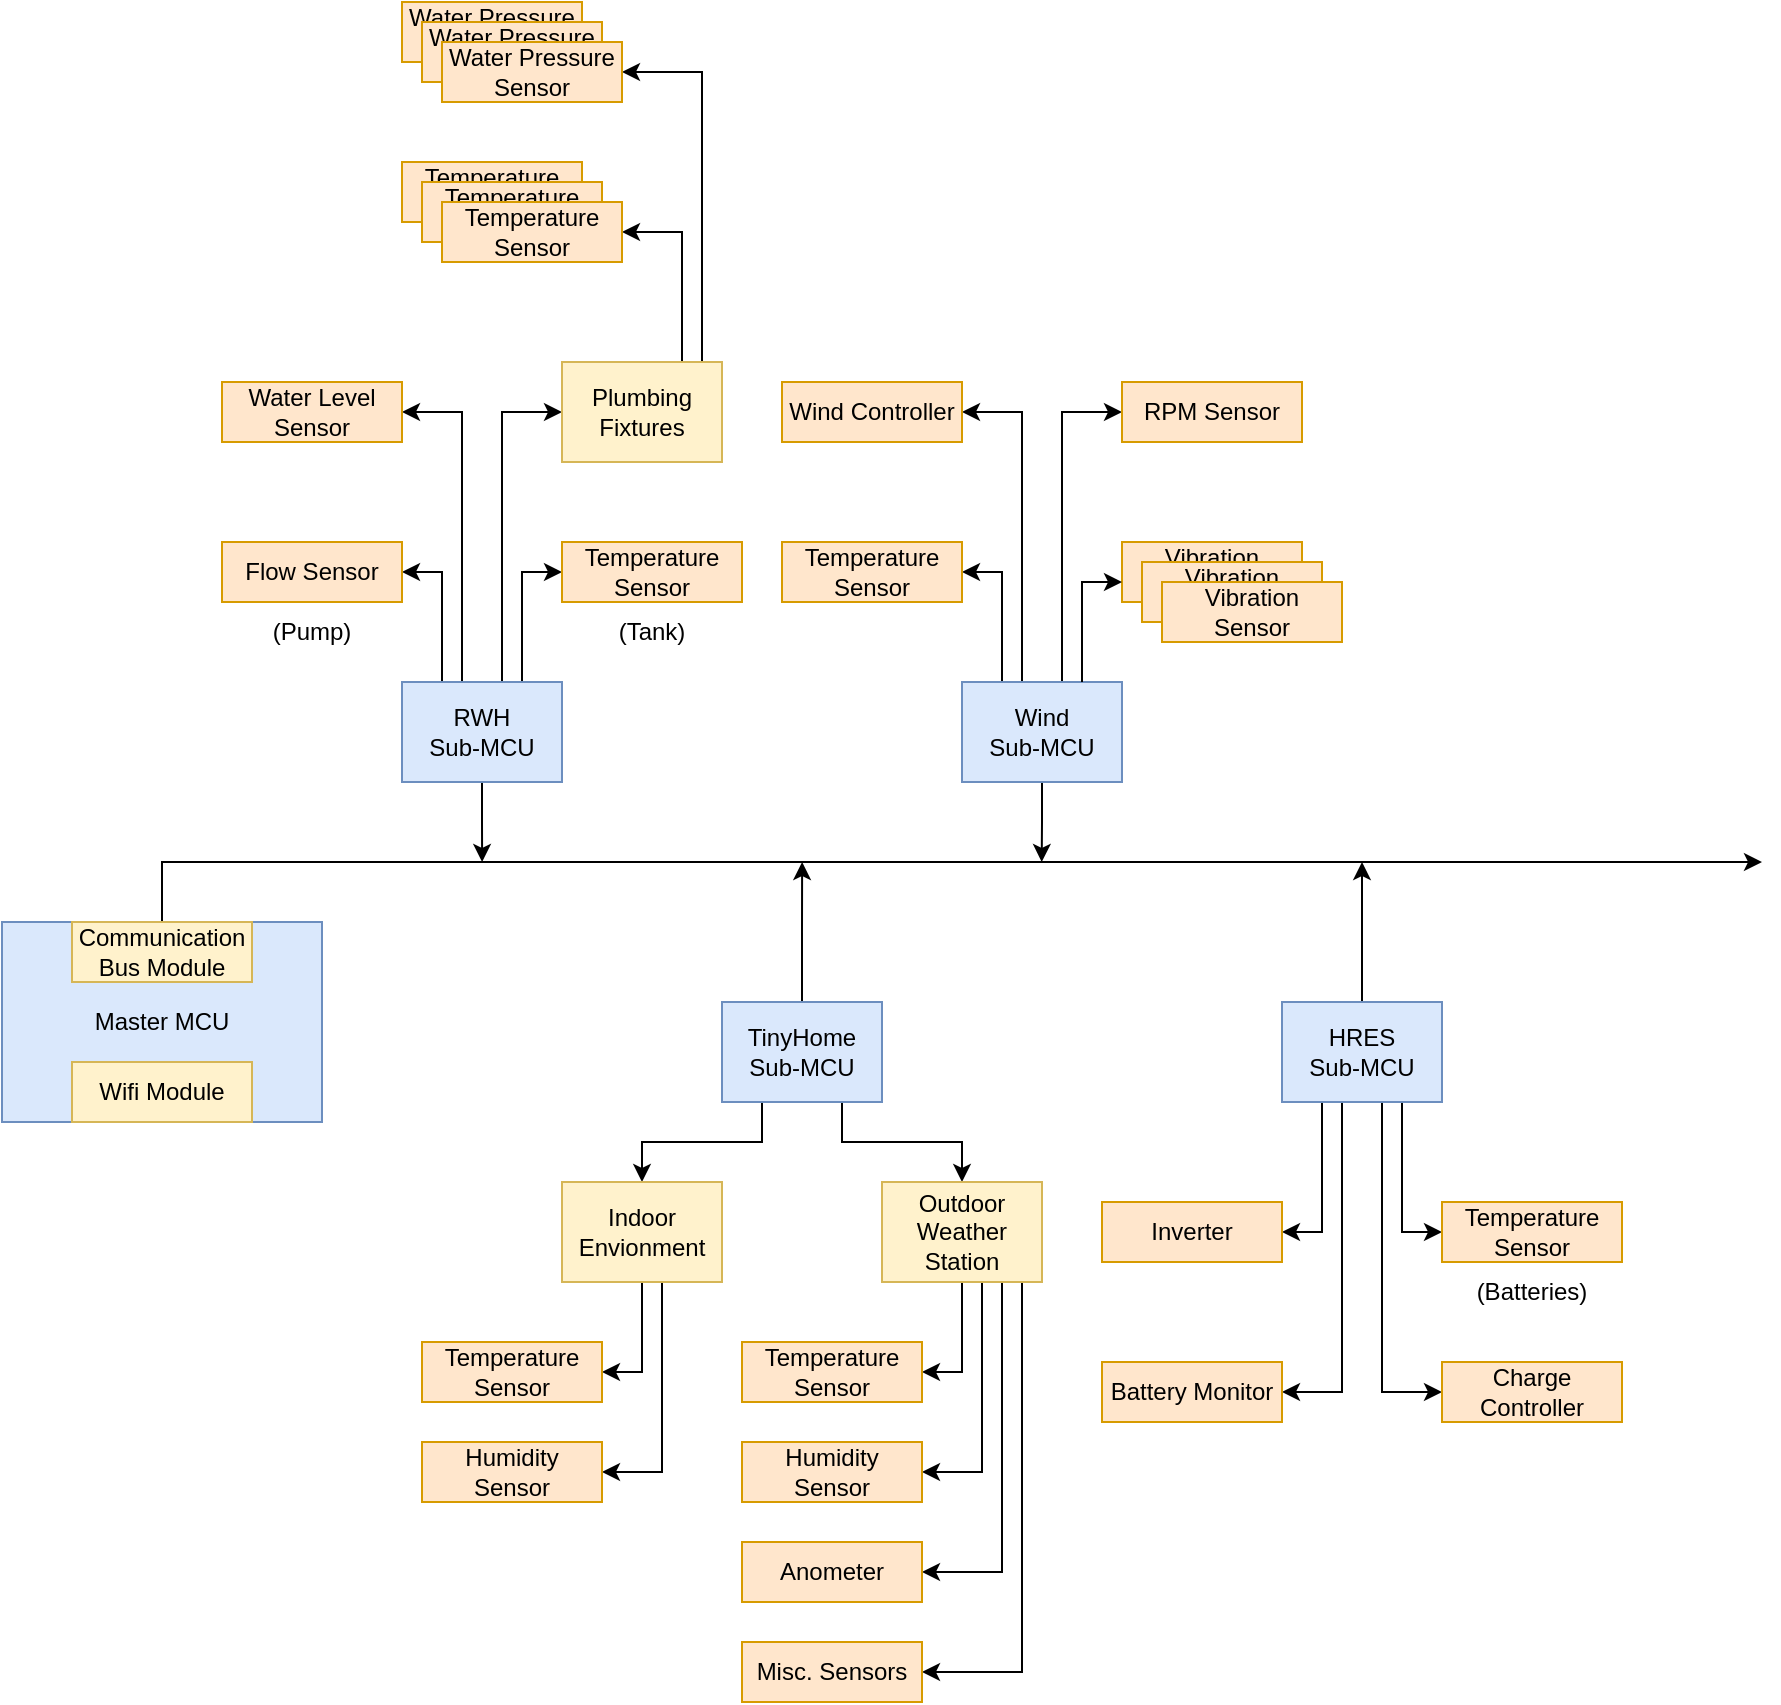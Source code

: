 <mxfile version="22.0.8" type="github">
  <diagram name="Page-1" id="90a13364-a465-7bf4-72fc-28e22215d7a0">
    <mxGraphModel dx="1687" dy="936" grid="1" gridSize="10" guides="1" tooltips="1" connect="1" arrows="1" fold="1" page="1" pageScale="1.5" pageWidth="1169" pageHeight="826" background="none" math="0" shadow="0">
      <root>
        <mxCell id="0" style=";html=1;" />
        <mxCell id="1" style=";html=1;" parent="0" />
        <mxCell id="pYXvtJsU-asG7upFfrmA-1" value="Master MCU" style="rounded=0;whiteSpace=wrap;html=1;fillColor=#dae8fc;strokeColor=#6c8ebf;" vertex="1" parent="1">
          <mxGeometry x="600" y="590" width="160" height="100" as="geometry" />
        </mxCell>
        <mxCell id="pYXvtJsU-asG7upFfrmA-29" style="edgeStyle=orthogonalEdgeStyle;rounded=0;orthogonalLoop=1;jettySize=auto;html=1;exitX=0.25;exitY=0;exitDx=0;exitDy=0;entryX=1;entryY=0.5;entryDx=0;entryDy=0;" edge="1" parent="1" source="pYXvtJsU-asG7upFfrmA-2" target="pYXvtJsU-asG7upFfrmA-21">
          <mxGeometry relative="1" as="geometry" />
        </mxCell>
        <mxCell id="pYXvtJsU-asG7upFfrmA-34" style="edgeStyle=orthogonalEdgeStyle;rounded=0;orthogonalLoop=1;jettySize=auto;html=1;exitX=0.5;exitY=1;exitDx=0;exitDy=0;" edge="1" parent="1" source="pYXvtJsU-asG7upFfrmA-2">
          <mxGeometry relative="1" as="geometry">
            <mxPoint x="1119.857" y="560" as="targetPoint" />
          </mxGeometry>
        </mxCell>
        <mxCell id="pYXvtJsU-asG7upFfrmA-79" style="edgeStyle=orthogonalEdgeStyle;rounded=0;orthogonalLoop=1;jettySize=auto;html=1;exitX=0.25;exitY=0;exitDx=0;exitDy=0;entryX=1;entryY=0.5;entryDx=0;entryDy=0;" edge="1" parent="1" source="pYXvtJsU-asG7upFfrmA-2" target="pYXvtJsU-asG7upFfrmA-19">
          <mxGeometry relative="1" as="geometry">
            <Array as="points">
              <mxPoint x="1110" y="470" />
              <mxPoint x="1110" y="335" />
            </Array>
          </mxGeometry>
        </mxCell>
        <mxCell id="pYXvtJsU-asG7upFfrmA-80" style="edgeStyle=orthogonalEdgeStyle;rounded=0;orthogonalLoop=1;jettySize=auto;html=1;exitX=0.75;exitY=0;exitDx=0;exitDy=0;entryX=0;entryY=0.5;entryDx=0;entryDy=0;" edge="1" parent="1" source="pYXvtJsU-asG7upFfrmA-2" target="pYXvtJsU-asG7upFfrmA-20">
          <mxGeometry relative="1" as="geometry">
            <Array as="points">
              <mxPoint x="1130" y="470" />
              <mxPoint x="1130" y="335" />
            </Array>
          </mxGeometry>
        </mxCell>
        <mxCell id="pYXvtJsU-asG7upFfrmA-2" value="Wind &lt;br&gt;Sub-MCU" style="rounded=0;whiteSpace=wrap;html=1;fillColor=#dae8fc;strokeColor=#6c8ebf;" vertex="1" parent="1">
          <mxGeometry x="1080" y="470" width="80" height="50" as="geometry" />
        </mxCell>
        <mxCell id="pYXvtJsU-asG7upFfrmA-47" style="edgeStyle=orthogonalEdgeStyle;rounded=0;orthogonalLoop=1;jettySize=auto;html=1;exitX=0.25;exitY=1;exitDx=0;exitDy=0;entryX=0.5;entryY=0;entryDx=0;entryDy=0;" edge="1" parent="1" source="pYXvtJsU-asG7upFfrmA-3" target="pYXvtJsU-asG7upFfrmA-46">
          <mxGeometry relative="1" as="geometry" />
        </mxCell>
        <mxCell id="pYXvtJsU-asG7upFfrmA-48" style="edgeStyle=orthogonalEdgeStyle;rounded=0;orthogonalLoop=1;jettySize=auto;html=1;exitX=0.75;exitY=1;exitDx=0;exitDy=0;entryX=0.5;entryY=0;entryDx=0;entryDy=0;" edge="1" parent="1" source="pYXvtJsU-asG7upFfrmA-3" target="pYXvtJsU-asG7upFfrmA-45">
          <mxGeometry relative="1" as="geometry" />
        </mxCell>
        <mxCell id="pYXvtJsU-asG7upFfrmA-103" style="edgeStyle=orthogonalEdgeStyle;rounded=0;orthogonalLoop=1;jettySize=auto;html=1;exitX=0.5;exitY=0;exitDx=0;exitDy=0;" edge="1" parent="1" source="pYXvtJsU-asG7upFfrmA-3">
          <mxGeometry relative="1" as="geometry">
            <mxPoint x="1000.059" y="560" as="targetPoint" />
          </mxGeometry>
        </mxCell>
        <mxCell id="pYXvtJsU-asG7upFfrmA-3" value="TinyHome&lt;br&gt;Sub-MCU" style="rounded=0;whiteSpace=wrap;html=1;fillColor=#dae8fc;strokeColor=#6c8ebf;" vertex="1" parent="1">
          <mxGeometry x="960" y="630" width="80" height="50" as="geometry" />
        </mxCell>
        <mxCell id="pYXvtJsU-asG7upFfrmA-84" style="edgeStyle=orthogonalEdgeStyle;rounded=0;orthogonalLoop=1;jettySize=auto;html=1;exitX=0.25;exitY=0;exitDx=0;exitDy=0;entryX=1;entryY=0.5;entryDx=0;entryDy=0;" edge="1" parent="1" source="pYXvtJsU-asG7upFfrmA-4" target="pYXvtJsU-asG7upFfrmA-66">
          <mxGeometry relative="1" as="geometry" />
        </mxCell>
        <mxCell id="pYXvtJsU-asG7upFfrmA-85" style="edgeStyle=orthogonalEdgeStyle;rounded=0;orthogonalLoop=1;jettySize=auto;html=1;exitX=0.25;exitY=0;exitDx=0;exitDy=0;entryX=1;entryY=0.5;entryDx=0;entryDy=0;" edge="1" parent="1" source="pYXvtJsU-asG7upFfrmA-4" target="pYXvtJsU-asG7upFfrmA-69">
          <mxGeometry relative="1" as="geometry">
            <Array as="points">
              <mxPoint x="830" y="470" />
              <mxPoint x="830" y="335" />
            </Array>
          </mxGeometry>
        </mxCell>
        <mxCell id="pYXvtJsU-asG7upFfrmA-86" style="edgeStyle=orthogonalEdgeStyle;rounded=0;orthogonalLoop=1;jettySize=auto;html=1;exitX=0.75;exitY=0;exitDx=0;exitDy=0;entryX=0;entryY=0.5;entryDx=0;entryDy=0;" edge="1" parent="1" source="pYXvtJsU-asG7upFfrmA-4" target="pYXvtJsU-asG7upFfrmA-77">
          <mxGeometry relative="1" as="geometry" />
        </mxCell>
        <mxCell id="pYXvtJsU-asG7upFfrmA-88" style="edgeStyle=orthogonalEdgeStyle;rounded=0;orthogonalLoop=1;jettySize=auto;html=1;exitX=0.75;exitY=0;exitDx=0;exitDy=0;entryX=0;entryY=0.5;entryDx=0;entryDy=0;" edge="1" parent="1" source="pYXvtJsU-asG7upFfrmA-4" target="pYXvtJsU-asG7upFfrmA-87">
          <mxGeometry relative="1" as="geometry">
            <Array as="points">
              <mxPoint x="850" y="470" />
              <mxPoint x="850" y="335" />
            </Array>
          </mxGeometry>
        </mxCell>
        <mxCell id="pYXvtJsU-asG7upFfrmA-104" style="edgeStyle=orthogonalEdgeStyle;rounded=0;orthogonalLoop=1;jettySize=auto;html=1;exitX=0.5;exitY=1;exitDx=0;exitDy=0;" edge="1" parent="1" source="pYXvtJsU-asG7upFfrmA-4">
          <mxGeometry relative="1" as="geometry">
            <mxPoint x="840.059" y="560" as="targetPoint" />
          </mxGeometry>
        </mxCell>
        <mxCell id="pYXvtJsU-asG7upFfrmA-4" value="RWH&lt;br&gt;Sub-MCU" style="rounded=0;whiteSpace=wrap;html=1;fillColor=#dae8fc;strokeColor=#6c8ebf;" vertex="1" parent="1">
          <mxGeometry x="800" y="470" width="80" height="50" as="geometry" />
        </mxCell>
        <mxCell id="pYXvtJsU-asG7upFfrmA-40" style="edgeStyle=orthogonalEdgeStyle;rounded=0;orthogonalLoop=1;jettySize=auto;html=1;exitX=0.25;exitY=1;exitDx=0;exitDy=0;entryX=1;entryY=0.5;entryDx=0;entryDy=0;" edge="1" parent="1" source="pYXvtJsU-asG7upFfrmA-6" target="pYXvtJsU-asG7upFfrmA-36">
          <mxGeometry relative="1" as="geometry" />
        </mxCell>
        <mxCell id="pYXvtJsU-asG7upFfrmA-41" style="edgeStyle=orthogonalEdgeStyle;rounded=0;orthogonalLoop=1;jettySize=auto;html=1;exitX=0.75;exitY=1;exitDx=0;exitDy=0;entryX=0;entryY=0.5;entryDx=0;entryDy=0;" edge="1" parent="1" source="pYXvtJsU-asG7upFfrmA-6" target="pYXvtJsU-asG7upFfrmA-35">
          <mxGeometry relative="1" as="geometry" />
        </mxCell>
        <mxCell id="pYXvtJsU-asG7upFfrmA-44" style="edgeStyle=orthogonalEdgeStyle;rounded=0;orthogonalLoop=1;jettySize=auto;html=1;exitX=0.5;exitY=0;exitDx=0;exitDy=0;" edge="1" parent="1" source="pYXvtJsU-asG7upFfrmA-6">
          <mxGeometry relative="1" as="geometry">
            <mxPoint x="1280" y="560" as="targetPoint" />
          </mxGeometry>
        </mxCell>
        <mxCell id="pYXvtJsU-asG7upFfrmA-82" style="edgeStyle=orthogonalEdgeStyle;rounded=0;orthogonalLoop=1;jettySize=auto;html=1;exitX=0.25;exitY=1;exitDx=0;exitDy=0;entryX=1;entryY=0.5;entryDx=0;entryDy=0;" edge="1" parent="1" source="pYXvtJsU-asG7upFfrmA-6" target="pYXvtJsU-asG7upFfrmA-38">
          <mxGeometry relative="1" as="geometry">
            <Array as="points">
              <mxPoint x="1270" y="680" />
              <mxPoint x="1270" y="825" />
            </Array>
          </mxGeometry>
        </mxCell>
        <mxCell id="pYXvtJsU-asG7upFfrmA-83" style="edgeStyle=orthogonalEdgeStyle;rounded=0;orthogonalLoop=1;jettySize=auto;html=1;exitX=0.75;exitY=1;exitDx=0;exitDy=0;entryX=0;entryY=0.5;entryDx=0;entryDy=0;" edge="1" parent="1" source="pYXvtJsU-asG7upFfrmA-6" target="pYXvtJsU-asG7upFfrmA-37">
          <mxGeometry relative="1" as="geometry">
            <Array as="points">
              <mxPoint x="1290" y="680" />
              <mxPoint x="1290" y="825" />
            </Array>
          </mxGeometry>
        </mxCell>
        <mxCell id="pYXvtJsU-asG7upFfrmA-6" value="HRES &lt;br&gt;Sub-MCU" style="rounded=0;whiteSpace=wrap;html=1;fillColor=#dae8fc;strokeColor=#6c8ebf;" vertex="1" parent="1">
          <mxGeometry x="1240" y="630" width="80" height="50" as="geometry" />
        </mxCell>
        <mxCell id="pYXvtJsU-asG7upFfrmA-13" value="Wifi Module" style="rounded=0;whiteSpace=wrap;html=1;fillColor=#fff2cc;strokeColor=#d6b656;" vertex="1" parent="1">
          <mxGeometry x="635" y="660" width="90" height="30" as="geometry" />
        </mxCell>
        <mxCell id="pYXvtJsU-asG7upFfrmA-18" style="edgeStyle=orthogonalEdgeStyle;rounded=0;orthogonalLoop=1;jettySize=auto;html=1;exitX=0.5;exitY=0;exitDx=0;exitDy=0;" edge="1" parent="1" source="pYXvtJsU-asG7upFfrmA-14">
          <mxGeometry relative="1" as="geometry">
            <mxPoint x="1480" y="560" as="targetPoint" />
            <Array as="points">
              <mxPoint x="680" y="560" />
            </Array>
          </mxGeometry>
        </mxCell>
        <mxCell id="pYXvtJsU-asG7upFfrmA-14" value="Communication Bus Module" style="rounded=0;whiteSpace=wrap;html=1;fillColor=#fff2cc;strokeColor=#d6b656;" vertex="1" parent="1">
          <mxGeometry x="635" y="590" width="90" height="30" as="geometry" />
        </mxCell>
        <mxCell id="pYXvtJsU-asG7upFfrmA-19" value="Wind Controller" style="rounded=0;whiteSpace=wrap;html=1;fillColor=#ffe6cc;strokeColor=#d79b00;" vertex="1" parent="1">
          <mxGeometry x="990" y="320" width="90" height="30" as="geometry" />
        </mxCell>
        <mxCell id="pYXvtJsU-asG7upFfrmA-20" value="RPM Sensor" style="rounded=0;whiteSpace=wrap;html=1;fillColor=#ffe6cc;strokeColor=#d79b00;" vertex="1" parent="1">
          <mxGeometry x="1160" y="320" width="90" height="30" as="geometry" />
        </mxCell>
        <mxCell id="pYXvtJsU-asG7upFfrmA-21" value="Temperature Sensor" style="rounded=0;whiteSpace=wrap;html=1;fillColor=#ffe6cc;strokeColor=#d79b00;" vertex="1" parent="1">
          <mxGeometry x="990" y="400" width="90" height="30" as="geometry" />
        </mxCell>
        <mxCell id="pYXvtJsU-asG7upFfrmA-23" value="Vibration Sensor" style="rounded=0;whiteSpace=wrap;html=1;fillColor=#ffe6cc;strokeColor=#d79b00;" vertex="1" parent="1">
          <mxGeometry x="1160" y="400" width="90" height="30" as="geometry" />
        </mxCell>
        <mxCell id="pYXvtJsU-asG7upFfrmA-25" value="Vibration Sensor" style="rounded=0;whiteSpace=wrap;html=1;fillColor=#ffe6cc;strokeColor=#d79b00;" vertex="1" parent="1">
          <mxGeometry x="1170" y="410" width="90" height="30" as="geometry" />
        </mxCell>
        <mxCell id="pYXvtJsU-asG7upFfrmA-26" value="Vibration Sensor" style="rounded=0;whiteSpace=wrap;html=1;fillColor=#ffe6cc;strokeColor=#d79b00;" vertex="1" parent="1">
          <mxGeometry x="1180" y="420" width="90" height="30" as="geometry" />
        </mxCell>
        <mxCell id="pYXvtJsU-asG7upFfrmA-33" style="edgeStyle=orthogonalEdgeStyle;rounded=0;orthogonalLoop=1;jettySize=auto;html=1;exitX=0.75;exitY=0;exitDx=0;exitDy=0;entryX=0;entryY=0.667;entryDx=0;entryDy=0;entryPerimeter=0;" edge="1" parent="1" source="pYXvtJsU-asG7upFfrmA-2" target="pYXvtJsU-asG7upFfrmA-23">
          <mxGeometry relative="1" as="geometry" />
        </mxCell>
        <mxCell id="pYXvtJsU-asG7upFfrmA-35" value="Temperature Sensor" style="rounded=0;whiteSpace=wrap;html=1;fillColor=#ffe6cc;strokeColor=#d79b00;" vertex="1" parent="1">
          <mxGeometry x="1320" y="730" width="90" height="30" as="geometry" />
        </mxCell>
        <mxCell id="pYXvtJsU-asG7upFfrmA-36" value="Inverter" style="rounded=0;whiteSpace=wrap;html=1;fillColor=#ffe6cc;strokeColor=#d79b00;" vertex="1" parent="1">
          <mxGeometry x="1150" y="730" width="90" height="30" as="geometry" />
        </mxCell>
        <mxCell id="pYXvtJsU-asG7upFfrmA-37" value="Charge Controller" style="rounded=0;whiteSpace=wrap;html=1;fillColor=#ffe6cc;strokeColor=#d79b00;" vertex="1" parent="1">
          <mxGeometry x="1320" y="810" width="90" height="30" as="geometry" />
        </mxCell>
        <mxCell id="pYXvtJsU-asG7upFfrmA-38" value="Battery Monitor" style="rounded=0;whiteSpace=wrap;html=1;fillColor=#ffe6cc;strokeColor=#d79b00;" vertex="1" parent="1">
          <mxGeometry x="1150" y="810" width="90" height="30" as="geometry" />
        </mxCell>
        <mxCell id="pYXvtJsU-asG7upFfrmA-62" style="edgeStyle=orthogonalEdgeStyle;rounded=0;orthogonalLoop=1;jettySize=auto;html=1;exitX=0.5;exitY=1;exitDx=0;exitDy=0;entryX=1;entryY=0.5;entryDx=0;entryDy=0;" edge="1" parent="1" source="pYXvtJsU-asG7upFfrmA-45" target="pYXvtJsU-asG7upFfrmA-58">
          <mxGeometry relative="1" as="geometry" />
        </mxCell>
        <mxCell id="pYXvtJsU-asG7upFfrmA-63" style="edgeStyle=orthogonalEdgeStyle;rounded=0;orthogonalLoop=1;jettySize=auto;html=1;exitX=0.5;exitY=1;exitDx=0;exitDy=0;entryX=1;entryY=0.5;entryDx=0;entryDy=0;" edge="1" parent="1" source="pYXvtJsU-asG7upFfrmA-45" target="pYXvtJsU-asG7upFfrmA-59">
          <mxGeometry relative="1" as="geometry">
            <Array as="points">
              <mxPoint x="1090" y="770" />
              <mxPoint x="1090" y="865" />
            </Array>
          </mxGeometry>
        </mxCell>
        <mxCell id="pYXvtJsU-asG7upFfrmA-64" style="edgeStyle=orthogonalEdgeStyle;rounded=0;orthogonalLoop=1;jettySize=auto;html=1;exitX=0.5;exitY=1;exitDx=0;exitDy=0;entryX=1;entryY=0.5;entryDx=0;entryDy=0;" edge="1" parent="1" source="pYXvtJsU-asG7upFfrmA-45" target="pYXvtJsU-asG7upFfrmA-60">
          <mxGeometry relative="1" as="geometry">
            <Array as="points">
              <mxPoint x="1100" y="770" />
              <mxPoint x="1100" y="915" />
            </Array>
          </mxGeometry>
        </mxCell>
        <mxCell id="pYXvtJsU-asG7upFfrmA-65" style="edgeStyle=orthogonalEdgeStyle;rounded=0;orthogonalLoop=1;jettySize=auto;html=1;exitX=0.5;exitY=1;exitDx=0;exitDy=0;entryX=1;entryY=0.5;entryDx=0;entryDy=0;" edge="1" parent="1" source="pYXvtJsU-asG7upFfrmA-45" target="pYXvtJsU-asG7upFfrmA-61">
          <mxGeometry relative="1" as="geometry">
            <Array as="points">
              <mxPoint x="1110" y="770" />
              <mxPoint x="1110" y="965" />
            </Array>
          </mxGeometry>
        </mxCell>
        <mxCell id="pYXvtJsU-asG7upFfrmA-45" value="Outdoor Weather Station" style="rounded=0;whiteSpace=wrap;html=1;fillColor=#fff2cc;strokeColor=#d6b656;" vertex="1" parent="1">
          <mxGeometry x="1040" y="720" width="80" height="50" as="geometry" />
        </mxCell>
        <mxCell id="pYXvtJsU-asG7upFfrmA-56" style="edgeStyle=orthogonalEdgeStyle;rounded=0;orthogonalLoop=1;jettySize=auto;html=1;exitX=0.5;exitY=1;exitDx=0;exitDy=0;entryX=1;entryY=0.5;entryDx=0;entryDy=0;" edge="1" parent="1" source="pYXvtJsU-asG7upFfrmA-46" target="pYXvtJsU-asG7upFfrmA-49">
          <mxGeometry relative="1" as="geometry" />
        </mxCell>
        <mxCell id="pYXvtJsU-asG7upFfrmA-57" style="edgeStyle=orthogonalEdgeStyle;rounded=0;orthogonalLoop=1;jettySize=auto;html=1;exitX=0.5;exitY=1;exitDx=0;exitDy=0;entryX=1;entryY=0.5;entryDx=0;entryDy=0;" edge="1" parent="1" source="pYXvtJsU-asG7upFfrmA-46" target="pYXvtJsU-asG7upFfrmA-53">
          <mxGeometry relative="1" as="geometry">
            <Array as="points">
              <mxPoint x="930" y="770" />
              <mxPoint x="930" y="865" />
            </Array>
          </mxGeometry>
        </mxCell>
        <mxCell id="pYXvtJsU-asG7upFfrmA-46" value="Indoor Envionment" style="rounded=0;whiteSpace=wrap;html=1;fillColor=#fff2cc;strokeColor=#d6b656;" vertex="1" parent="1">
          <mxGeometry x="880" y="720" width="80" height="50" as="geometry" />
        </mxCell>
        <mxCell id="pYXvtJsU-asG7upFfrmA-49" value="Temperature Sensor" style="rounded=0;whiteSpace=wrap;html=1;fillColor=#ffe6cc;strokeColor=#d79b00;" vertex="1" parent="1">
          <mxGeometry x="810" y="800" width="90" height="30" as="geometry" />
        </mxCell>
        <mxCell id="pYXvtJsU-asG7upFfrmA-50" value="(Batteries)" style="text;html=1;strokeColor=none;fillColor=none;align=center;verticalAlign=middle;whiteSpace=wrap;rounded=0;" vertex="1" parent="1">
          <mxGeometry x="1335" y="760" width="60" height="30" as="geometry" />
        </mxCell>
        <mxCell id="pYXvtJsU-asG7upFfrmA-53" value="Humidity Sensor" style="rounded=0;whiteSpace=wrap;html=1;fillColor=#ffe6cc;strokeColor=#d79b00;" vertex="1" parent="1">
          <mxGeometry x="810" y="850" width="90" height="30" as="geometry" />
        </mxCell>
        <mxCell id="pYXvtJsU-asG7upFfrmA-58" value="Temperature Sensor" style="rounded=0;whiteSpace=wrap;html=1;fillColor=#ffe6cc;strokeColor=#d79b00;" vertex="1" parent="1">
          <mxGeometry x="970" y="800" width="90" height="30" as="geometry" />
        </mxCell>
        <mxCell id="pYXvtJsU-asG7upFfrmA-59" value="Humidity Sensor" style="rounded=0;whiteSpace=wrap;html=1;fillColor=#ffe6cc;strokeColor=#d79b00;" vertex="1" parent="1">
          <mxGeometry x="970" y="850" width="90" height="30" as="geometry" />
        </mxCell>
        <mxCell id="pYXvtJsU-asG7upFfrmA-60" value="Anometer" style="rounded=0;whiteSpace=wrap;html=1;fillColor=#ffe6cc;strokeColor=#d79b00;" vertex="1" parent="1">
          <mxGeometry x="970" y="900" width="90" height="30" as="geometry" />
        </mxCell>
        <mxCell id="pYXvtJsU-asG7upFfrmA-61" value="Misc. Sensors" style="rounded=0;whiteSpace=wrap;html=1;fillColor=#ffe6cc;strokeColor=#d79b00;" vertex="1" parent="1">
          <mxGeometry x="970" y="950" width="90" height="30" as="geometry" />
        </mxCell>
        <mxCell id="pYXvtJsU-asG7upFfrmA-66" value="Flow Sensor" style="rounded=0;whiteSpace=wrap;html=1;fillColor=#ffe6cc;strokeColor=#d79b00;" vertex="1" parent="1">
          <mxGeometry x="710" y="400" width="90" height="30" as="geometry" />
        </mxCell>
        <mxCell id="pYXvtJsU-asG7upFfrmA-67" value="(Pump)" style="text;html=1;strokeColor=none;fillColor=none;align=center;verticalAlign=middle;whiteSpace=wrap;rounded=0;" vertex="1" parent="1">
          <mxGeometry x="710" y="430" width="90" height="30" as="geometry" />
        </mxCell>
        <mxCell id="pYXvtJsU-asG7upFfrmA-69" value="Water Level Sensor" style="rounded=0;whiteSpace=wrap;html=1;fillColor=#ffe6cc;strokeColor=#d79b00;" vertex="1" parent="1">
          <mxGeometry x="710" y="320" width="90" height="30" as="geometry" />
        </mxCell>
        <mxCell id="pYXvtJsU-asG7upFfrmA-77" value="Temperature Sensor" style="rounded=0;whiteSpace=wrap;html=1;fillColor=#ffe6cc;strokeColor=#d79b00;" vertex="1" parent="1">
          <mxGeometry x="880" y="400" width="90" height="30" as="geometry" />
        </mxCell>
        <mxCell id="pYXvtJsU-asG7upFfrmA-78" value="(Tank)" style="text;html=1;strokeColor=none;fillColor=none;align=center;verticalAlign=middle;whiteSpace=wrap;rounded=0;" vertex="1" parent="1">
          <mxGeometry x="880" y="430" width="90" height="30" as="geometry" />
        </mxCell>
        <mxCell id="pYXvtJsU-asG7upFfrmA-99" style="edgeStyle=orthogonalEdgeStyle;rounded=0;orthogonalLoop=1;jettySize=auto;html=1;exitX=0.75;exitY=0;exitDx=0;exitDy=0;entryX=1;entryY=0.5;entryDx=0;entryDy=0;" edge="1" parent="1" source="pYXvtJsU-asG7upFfrmA-87" target="pYXvtJsU-asG7upFfrmA-95">
          <mxGeometry relative="1" as="geometry" />
        </mxCell>
        <mxCell id="pYXvtJsU-asG7upFfrmA-101" style="edgeStyle=orthogonalEdgeStyle;rounded=0;orthogonalLoop=1;jettySize=auto;html=1;exitX=0.75;exitY=0;exitDx=0;exitDy=0;entryX=1;entryY=0.5;entryDx=0;entryDy=0;" edge="1" parent="1" source="pYXvtJsU-asG7upFfrmA-87" target="pYXvtJsU-asG7upFfrmA-93">
          <mxGeometry relative="1" as="geometry">
            <Array as="points">
              <mxPoint x="950" y="310" />
              <mxPoint x="950" y="165" />
            </Array>
          </mxGeometry>
        </mxCell>
        <mxCell id="pYXvtJsU-asG7upFfrmA-87" value="Plumbing Fixtures" style="rounded=0;whiteSpace=wrap;html=1;fillColor=#fff2cc;strokeColor=#d6b656;" vertex="1" parent="1">
          <mxGeometry x="880" y="310" width="80" height="50" as="geometry" />
        </mxCell>
        <mxCell id="pYXvtJsU-asG7upFfrmA-89" value="Water Pressure Sensor" style="rounded=0;whiteSpace=wrap;html=1;fillColor=#ffe6cc;strokeColor=#d79b00;" vertex="1" parent="1">
          <mxGeometry x="800" y="130" width="90" height="30" as="geometry" />
        </mxCell>
        <mxCell id="pYXvtJsU-asG7upFfrmA-90" value="Temperature Sensor" style="rounded=0;whiteSpace=wrap;html=1;fillColor=#ffe6cc;strokeColor=#d79b00;" vertex="1" parent="1">
          <mxGeometry x="800" y="210" width="90" height="30" as="geometry" />
        </mxCell>
        <mxCell id="pYXvtJsU-asG7upFfrmA-92" value="Water Pressure Sensor" style="rounded=0;whiteSpace=wrap;html=1;fillColor=#ffe6cc;strokeColor=#d79b00;" vertex="1" parent="1">
          <mxGeometry x="810" y="140" width="90" height="30" as="geometry" />
        </mxCell>
        <mxCell id="pYXvtJsU-asG7upFfrmA-93" value="Water Pressure Sensor" style="rounded=0;whiteSpace=wrap;html=1;fillColor=#ffe6cc;strokeColor=#d79b00;" vertex="1" parent="1">
          <mxGeometry x="820" y="150" width="90" height="30" as="geometry" />
        </mxCell>
        <mxCell id="pYXvtJsU-asG7upFfrmA-94" value="Temperature Sensor" style="rounded=0;whiteSpace=wrap;html=1;fillColor=#ffe6cc;strokeColor=#d79b00;" vertex="1" parent="1">
          <mxGeometry x="810" y="220" width="90" height="30" as="geometry" />
        </mxCell>
        <mxCell id="pYXvtJsU-asG7upFfrmA-95" value="Temperature Sensor" style="rounded=0;whiteSpace=wrap;html=1;fillColor=#ffe6cc;strokeColor=#d79b00;" vertex="1" parent="1">
          <mxGeometry x="820" y="230" width="90" height="30" as="geometry" />
        </mxCell>
      </root>
    </mxGraphModel>
  </diagram>
</mxfile>
